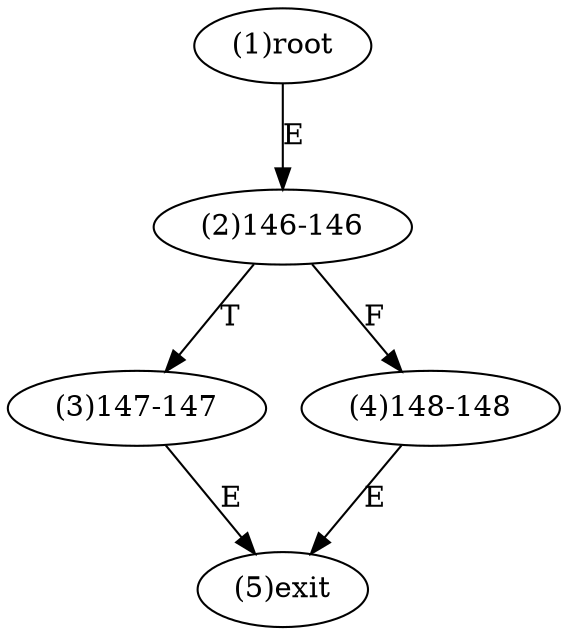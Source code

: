 digraph "" { 
1[ label="(1)root"];
2[ label="(2)146-146"];
3[ label="(3)147-147"];
4[ label="(4)148-148"];
5[ label="(5)exit"];
1->2[ label="E"];
2->4[ label="F"];
2->3[ label="T"];
3->5[ label="E"];
4->5[ label="E"];
}